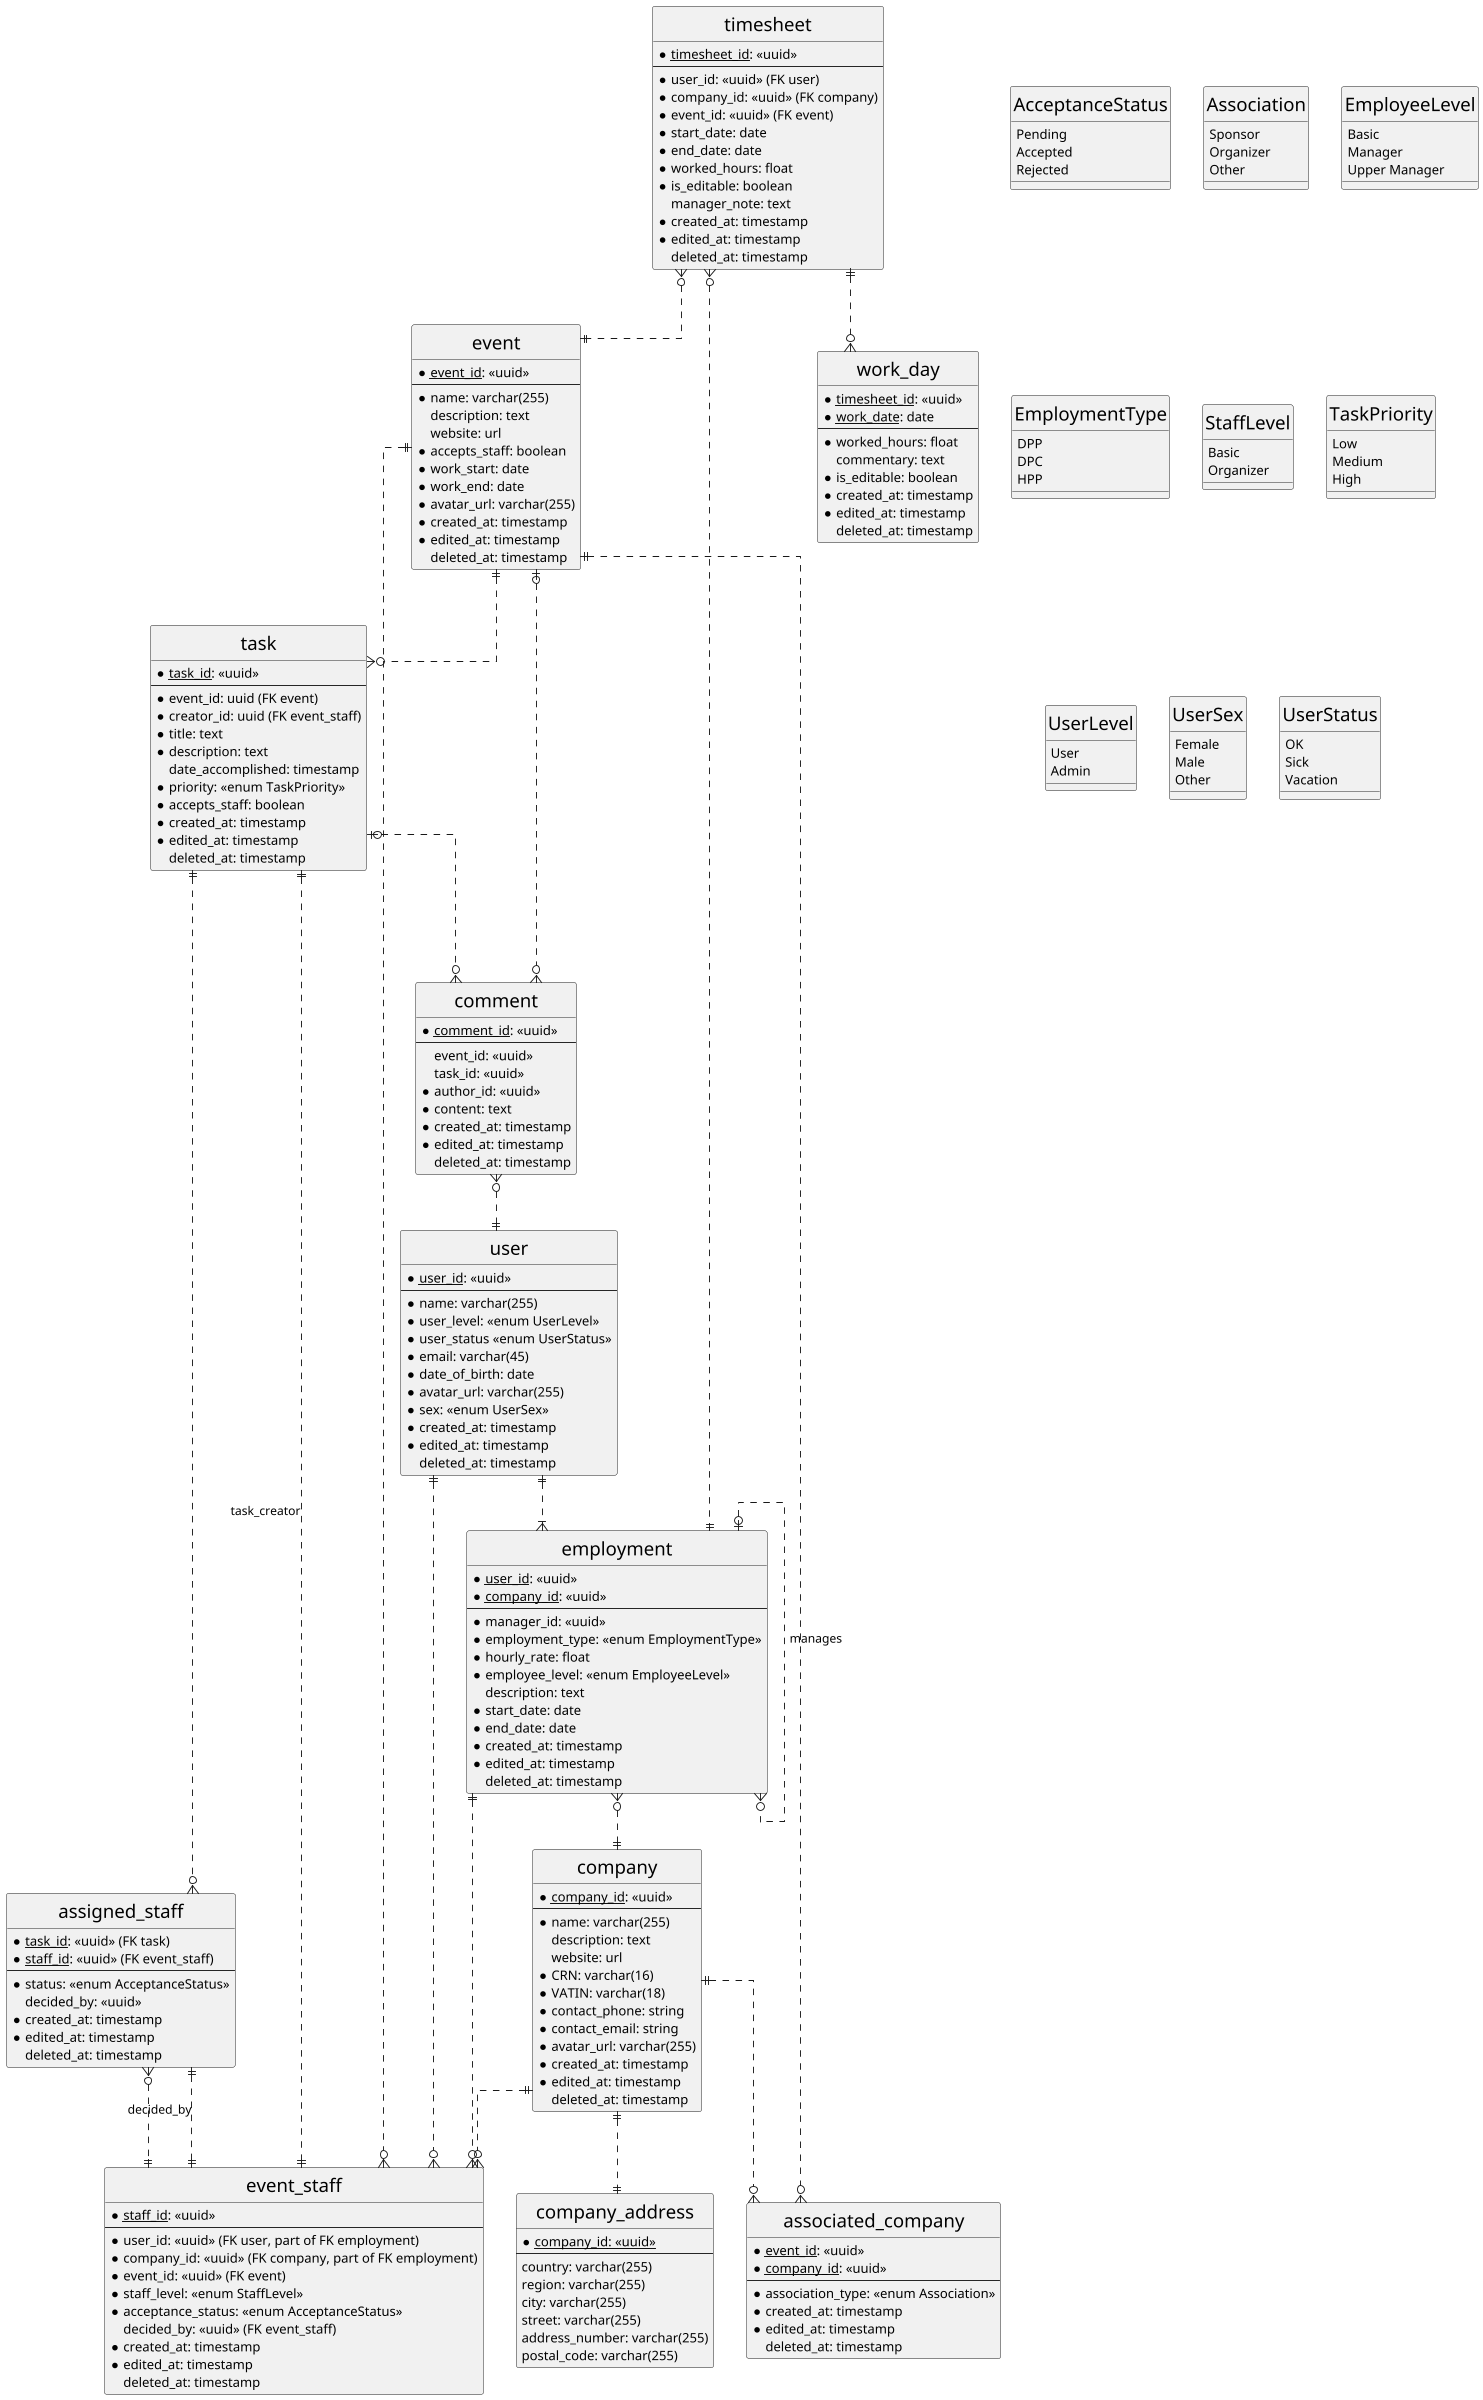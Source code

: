 @startuml erd
skinparam Linetype ortho
skinparam classFontSize 20
scale 2400 * 2400
hide circle

enum AcceptanceStatus {
    Pending
    Accepted
    Rejected
}

enum Association {
    Sponsor
	Organizer
	Other
}

enum EmployeeLevel {
    Basic
	Manager
	Upper Manager
}

enum EmploymentType {
    DPP
	DPC
	HPP
}

enum StaffLevel {
    Basic
    Organizer
}

enum TaskPriority {
    Low
	Medium
	High
}

enum UserLevel {
    User
	Admin
}

enum UserSex {
    Female
	Male
    Other
}

enum UserStatus {
    OK
	Sick
	Vacation
}

entity user {
    *<u>user_id</u>: <<uuid>>
    ---
    ' Full name. They will log in using their email.
    *name: varchar(255) 
    *user_level: <<enum UserLevel>>
    *user_status <<enum UserStatus>>
    *email: varchar(45)
	*date_of_birth: date
    *avatar_url: varchar(255)
	*sex: <<enum UserSex>>
    *created_at: timestamp
    *edited_at: timestamp
    deleted_at: timestamp
}

entity timesheet {
    *<u>timesheet_id</u>: <<uuid>>
    ---
    *user_id: <<uuid>> (FK user)
    *company_id: <<uuid>> (FK company)
    *event_id: <<uuid>> (FK event)
    *start_date: date
    *end_date: date
    *worked_hours: float
    *is_editable: boolean
    ' allows managers to leave notes in case of errors.
    manager_note: text
    *created_at: timestamp
    *edited_at: timestamp
    deleted_at: timestamp
}

entity work_day {
    *<u>timesheet_id</u>: <<uuid>>
    *<u>work_date</u>: date
    ---
    *worked_hours: float
    commentary: text
    *is_editable: boolean
    *created_at: timestamp
    *edited_at: timestamp
    deleted_at: timestamp
}

together {
    entity event {
        *<u>event_id</u>: <<uuid>>
        ---
        *name: varchar(255)
        description: text
        website: url
        *accepts_staff: boolean
        *work_start: date
        *work_end: date
        *avatar_url: varchar(255)
        *created_at: timestamp
        *edited_at: timestamp
        deleted_at: timestamp
    }
}

entity task {
    *<u>task_id</u>: <<uuid>>
    --
    *event_id: uuid (FK event)
    *creator_id: uuid (FK event_staff)
    *title: text
    *description: text
    date_accomplished: timestamp
    *priority: <<enum TaskPriority>>
    *accepts_staff: boolean
    *created_at: timestamp
    *edited_at: timestamp
    deleted_at: timestamp
}

entity assigned_staff {
    *<u>task_id</u>: <<uuid>> (FK task)
    *<u>staff_id</u>: <<uuid>> (FK event_staff)
    ---
    *status: <<enum AcceptanceStatus>>
    decided_by: <<uuid>>
    *created_at: timestamp
    *edited_at: timestamp
    deleted_at: timestamp
}

together {
    entity company {
        *<u>company_id</u>: <<uuid>>
        ---
        *name: varchar(255)
        description: text
        website: url
        /' A Company Registration Number.

        Note: Different European countries use different format, some just
                numbers, some letters as well, but they all fit into 16 characters.
        '/
        *CRN: varchar(16)
        /'
        A Value-Added Tax Identification Number.

        Note: China seems to have a longest format with 18 characters.
        '/
        *VATIN: varchar(18)
        *contact_phone: string
        *contact_email: string
        *avatar_url: varchar(255)
        *created_at: timestamp
        *edited_at: timestamp
        deleted_at: timestamp
    }

    /' 
        Normalization for compound type address.
        In case we want to expand some filtering.
        Also normalization.
    '/
    entity company_address {
        *<u>company_id<u>: <<uuid>>
        ---
        country: varchar(255)
        region: varchar(255)
        city: varchar(255)
        street: varchar(255)
        address_number: varchar(255)
        postal_code: varchar(255)
    }
}

entity associated_company {
    *<u>event_id</u>: <<uuid>>
    *<u>company_id</u>: <<uuid>>
    ---
    *association_type: <<enum Association>>
    *created_at: timestamp
    *edited_at: timestamp
    deleted_at: timestamp
}

entity employment {
    *<u>user_id</u>: <<uuid>>
    *<u>company_id</u>: <<uuid>>
    ---
    /' 
        manager_id and company_id give us the manager's employment record.
        manager_id is therefore the user ID of the manager.
    '/
    *manager_id: <<uuid>> 
    *employment_type: <<enum EmploymentType>>
    *hourly_rate: float
    *employee_level: <<enum EmployeeLevel>>
    ' Allows for descriptions of the employment's purpose.
    description: text
    *start_date: date
    *end_date: date
    *created_at: timestamp
    *edited_at: timestamp
    deleted_at: timestamp
}

entity event_staff {
    *<u>staff_id</u>: <<uuid>>  
    ---
    *user_id: <<uuid>> (FK user, part of FK employment)
    *company_id: <<uuid>> (FK company, part of FK employment)
    *event_id: <<uuid>> (FK event)
    *staff_level: <<enum StaffLevel>>
    *acceptance_status: <<enum AcceptanceStatus>>
    decided_by: <<uuid>> (FK event_staff)
    *created_at: timestamp
    *edited_at: timestamp
    deleted_at: timestamp
}

entity comment {
    *<u>comment_id</u>: <<uuid>>
    ---
    /' 
        Note that the nullability of event_id 
        and task_id is a xor relationship.
        So either event_id is null, and task_id is not null, or the opposite.
        They can't both be null, or both not be null.
    '/
    event_id: <<uuid>>
    task_id: <<uuid>>
    *author_id: <<uuid>>
    *content: text
    *created_at: timestamp
    *edited_at: timestamp
    deleted_at: timestamp
}

user||..|{employment
timesheet}o..||employment
timesheet||..o{work_day
timesheet}o..||event
employment||..o{event_staff
employment}o..||company
employment|o..o{employment : manages
event||.o{associated_company
company||..o{associated_company
company||..||company_address
company||..o{event_staff
event||..o{event_staff
event||..o{task
event|o...o{comment
task|o...o{comment
comment}o..||user
task||..||event_staff : task_creator
task||..o{assigned_staff
assigned_staff}o..||event_staff
assigned_staff||..||event_staff : decided_by
user||..o{event_staff
@enduml